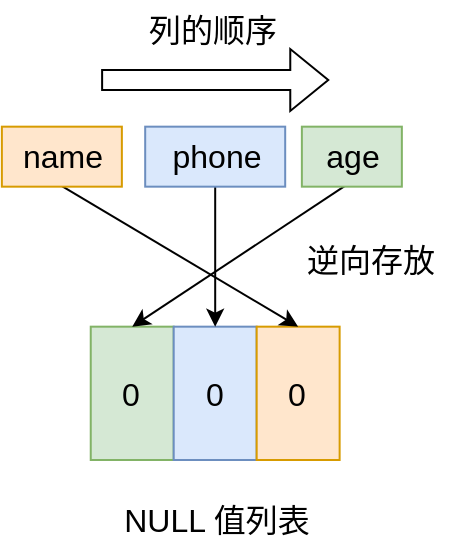 <mxfile version="20.6.0" type="github">
  <diagram id="FDNCHmbq4g4QRqkRjW3C" name="第 1 页">
    <mxGraphModel dx="1096" dy="683" grid="1" gridSize="10" guides="1" tooltips="1" connect="1" arrows="1" fold="1" page="1" pageScale="1" pageWidth="827" pageHeight="1169" math="0" shadow="0">
      <root>
        <mxCell id="0" />
        <mxCell id="1" parent="0" />
        <mxCell id="Jjxi664DVSr25sezRC5C-1" value="0" style="rounded=0;whiteSpace=wrap;html=1;fontSize=16;fillColor=#d5e8d4;strokeColor=#82b366;" vertex="1" parent="1">
          <mxGeometry x="80.37" y="273.333" width="41.481" height="66.667" as="geometry" />
        </mxCell>
        <mxCell id="Jjxi664DVSr25sezRC5C-2" value="0" style="rounded=0;whiteSpace=wrap;html=1;fontSize=16;fillColor=#dae8fc;strokeColor=#6c8ebf;" vertex="1" parent="1">
          <mxGeometry x="121.852" y="273.333" width="41.481" height="66.667" as="geometry" />
        </mxCell>
        <mxCell id="Jjxi664DVSr25sezRC5C-3" value="0" style="rounded=0;whiteSpace=wrap;html=1;fontSize=16;fillColor=#ffe6cc;strokeColor=#d79b00;" vertex="1" parent="1">
          <mxGeometry x="163.333" y="273.333" width="41.481" height="66.667" as="geometry" />
        </mxCell>
        <mxCell id="Jjxi664DVSr25sezRC5C-17" style="edgeStyle=none;rounded=0;orthogonalLoop=1;jettySize=auto;html=1;entryX=0.5;entryY=0;entryDx=0;entryDy=0;exitX=0.48;exitY=0.967;exitDx=0;exitDy=0;exitPerimeter=0;fontSize=16;" edge="1" parent="1" source="Jjxi664DVSr25sezRC5C-7" target="Jjxi664DVSr25sezRC5C-3">
          <mxGeometry relative="1" as="geometry" />
        </mxCell>
        <mxCell id="Jjxi664DVSr25sezRC5C-7" value="name" style="text;html=1;align=center;verticalAlign=middle;resizable=0;points=[];autosize=1;strokeColor=#d79b00;fillColor=#ffe6cc;fontSize=16;" vertex="1" parent="1">
          <mxGeometry x="35.93" y="173.333" width="60" height="30" as="geometry" />
        </mxCell>
        <mxCell id="Jjxi664DVSr25sezRC5C-16" style="edgeStyle=none;rounded=0;orthogonalLoop=1;jettySize=auto;html=1;entryX=0.5;entryY=0;entryDx=0;entryDy=0;fontSize=16;" edge="1" parent="1" source="Jjxi664DVSr25sezRC5C-8" target="Jjxi664DVSr25sezRC5C-2">
          <mxGeometry relative="1" as="geometry" />
        </mxCell>
        <mxCell id="Jjxi664DVSr25sezRC5C-8" value="phone" style="text;html=1;align=center;verticalAlign=middle;resizable=0;points=[];autosize=1;strokeColor=#6c8ebf;fillColor=#dae8fc;fontSize=16;" vertex="1" parent="1">
          <mxGeometry x="107.596" y="173.333" width="70" height="30" as="geometry" />
        </mxCell>
        <mxCell id="Jjxi664DVSr25sezRC5C-15" style="rounded=0;orthogonalLoop=1;jettySize=auto;html=1;entryX=0.5;entryY=0;entryDx=0;entryDy=0;exitX=0.45;exitY=0.967;exitDx=0;exitDy=0;exitPerimeter=0;fontSize=16;" edge="1" parent="1" source="Jjxi664DVSr25sezRC5C-9" target="Jjxi664DVSr25sezRC5C-1">
          <mxGeometry relative="1" as="geometry" />
        </mxCell>
        <mxCell id="Jjxi664DVSr25sezRC5C-9" value="age" style="text;html=1;align=center;verticalAlign=middle;resizable=0;points=[];autosize=1;strokeColor=#82b366;fillColor=#d5e8d4;fontSize=16;" vertex="1" parent="1">
          <mxGeometry x="185.928" y="173.333" width="50" height="30" as="geometry" />
        </mxCell>
        <mxCell id="Jjxi664DVSr25sezRC5C-11" value="" style="shape=flexArrow;endArrow=classic;html=1;rounded=0;fontSize=16;" edge="1" parent="1">
          <mxGeometry width="50" height="50" relative="1" as="geometry">
            <mxPoint x="85.561" y="149.997" as="sourcePoint" />
            <mxPoint x="199.635" y="149.997" as="targetPoint" />
          </mxGeometry>
        </mxCell>
        <mxCell id="Jjxi664DVSr25sezRC5C-12" value="列的顺序" style="text;html=1;align=center;verticalAlign=middle;resizable=0;points=[];autosize=1;strokeColor=none;fillColor=none;fontSize=16;" vertex="1" parent="1">
          <mxGeometry x="95.926" y="110" width="90" height="30" as="geometry" />
        </mxCell>
        <mxCell id="Jjxi664DVSr25sezRC5C-19" value="逆向存放" style="text;html=1;align=center;verticalAlign=middle;resizable=0;points=[];autosize=1;strokeColor=none;fillColor=none;fontSize=16;" vertex="1" parent="1">
          <mxGeometry x="175" y="225" width="90" height="30" as="geometry" />
        </mxCell>
        <mxCell id="Jjxi664DVSr25sezRC5C-20" value="NULL 值列表" style="text;html=1;align=center;verticalAlign=middle;resizable=0;points=[];autosize=1;strokeColor=none;fillColor=none;fontSize=16;" vertex="1" parent="1">
          <mxGeometry x="82.6" y="355" width="120" height="30" as="geometry" />
        </mxCell>
      </root>
    </mxGraphModel>
  </diagram>
</mxfile>
